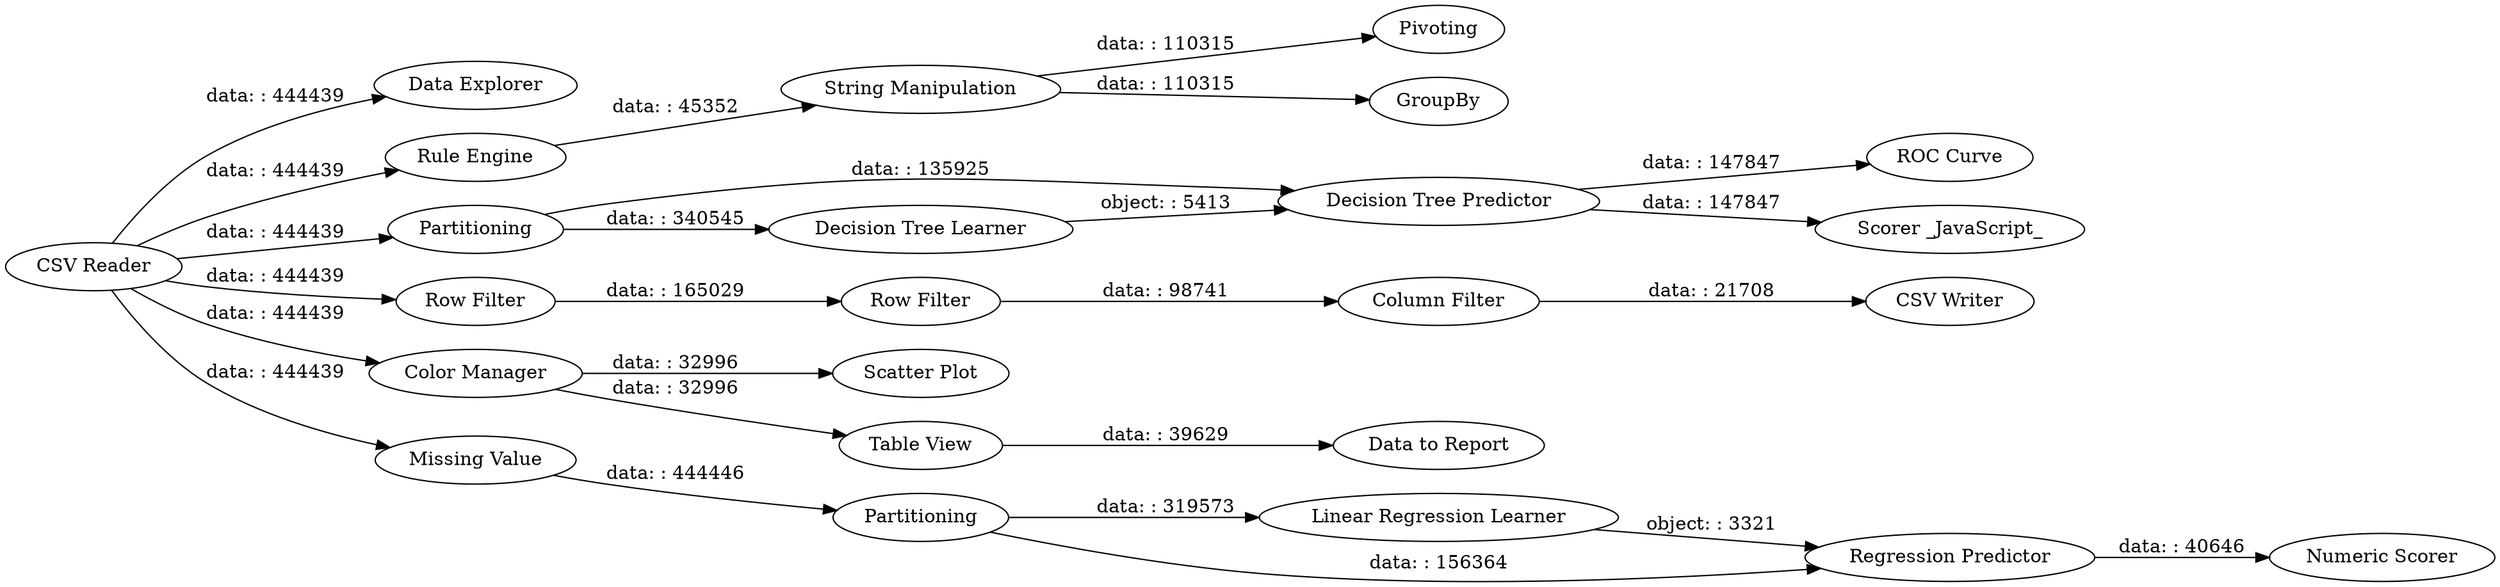 digraph {
	"-1710726364262028379_14" [label="Scatter Plot"]
	"-1710726364262028379_9" [label="Data Explorer"]
	"-1710726364262028379_4" [label="Column Filter"]
	"-1710726364262028379_13" [label="Data to Report"]
	"-1710726364262028379_19" [label="Linear Regression Learner"]
	"-1710726364262028379_5" [label="Rule Engine"]
	"-1710726364262028379_25" [label="ROC Curve"]
	"-1710726364262028379_17" [label=Partitioning]
	"-1710726364262028379_3" [label="Row Filter"]
	"-1710726364262028379_8" [label=Pivoting]
	"-1710726364262028379_20" [label="Regression Predictor"]
	"-1710726364262028379_2" [label="Row Filter"]
	"-1710726364262028379_16" [label=Partitioning]
	"-1710726364262028379_15" [label="CSV Writer"]
	"-1710726364262028379_1" [label="CSV Reader"]
	"-1710726364262028379_6" [label="String Manipulation"]
	"-1710726364262028379_10" [label="Color Manager"]
	"-1710726364262028379_23" [label="Decision Tree Predictor"]
	"-1710726364262028379_22" [label="Decision Tree Learner"]
	"-1710726364262028379_11" [label="Table View"]
	"-1710726364262028379_18" [label="Missing Value"]
	"-1710726364262028379_24" [label="Scorer _JavaScript_"]
	"-1710726364262028379_7" [label=GroupBy]
	"-1710726364262028379_21" [label="Numeric Scorer"]
	"-1710726364262028379_1" -> "-1710726364262028379_9" [label="data: : 444439"]
	"-1710726364262028379_6" -> "-1710726364262028379_7" [label="data: : 110315"]
	"-1710726364262028379_4" -> "-1710726364262028379_15" [label="data: : 21708"]
	"-1710726364262028379_2" -> "-1710726364262028379_3" [label="data: : 165029"]
	"-1710726364262028379_10" -> "-1710726364262028379_14" [label="data: : 32996"]
	"-1710726364262028379_17" -> "-1710726364262028379_23" [label="data: : 135925"]
	"-1710726364262028379_16" -> "-1710726364262028379_19" [label="data: : 319573"]
	"-1710726364262028379_1" -> "-1710726364262028379_5" [label="data: : 444439"]
	"-1710726364262028379_6" -> "-1710726364262028379_8" [label="data: : 110315"]
	"-1710726364262028379_22" -> "-1710726364262028379_23" [label="object: : 5413"]
	"-1710726364262028379_23" -> "-1710726364262028379_24" [label="data: : 147847"]
	"-1710726364262028379_19" -> "-1710726364262028379_20" [label="object: : 3321"]
	"-1710726364262028379_16" -> "-1710726364262028379_20" [label="data: : 156364"]
	"-1710726364262028379_3" -> "-1710726364262028379_4" [label="data: : 98741"]
	"-1710726364262028379_1" -> "-1710726364262028379_17" [label="data: : 444439"]
	"-1710726364262028379_23" -> "-1710726364262028379_25" [label="data: : 147847"]
	"-1710726364262028379_1" -> "-1710726364262028379_2" [label="data: : 444439"]
	"-1710726364262028379_10" -> "-1710726364262028379_11" [label="data: : 32996"]
	"-1710726364262028379_5" -> "-1710726364262028379_6" [label="data: : 45352"]
	"-1710726364262028379_1" -> "-1710726364262028379_18" [label="data: : 444439"]
	"-1710726364262028379_11" -> "-1710726364262028379_13" [label="data: : 39629"]
	"-1710726364262028379_1" -> "-1710726364262028379_10" [label="data: : 444439"]
	"-1710726364262028379_20" -> "-1710726364262028379_21" [label="data: : 40646"]
	"-1710726364262028379_18" -> "-1710726364262028379_16" [label="data: : 444446"]
	"-1710726364262028379_17" -> "-1710726364262028379_22" [label="data: : 340545"]
	rankdir=LR
}
